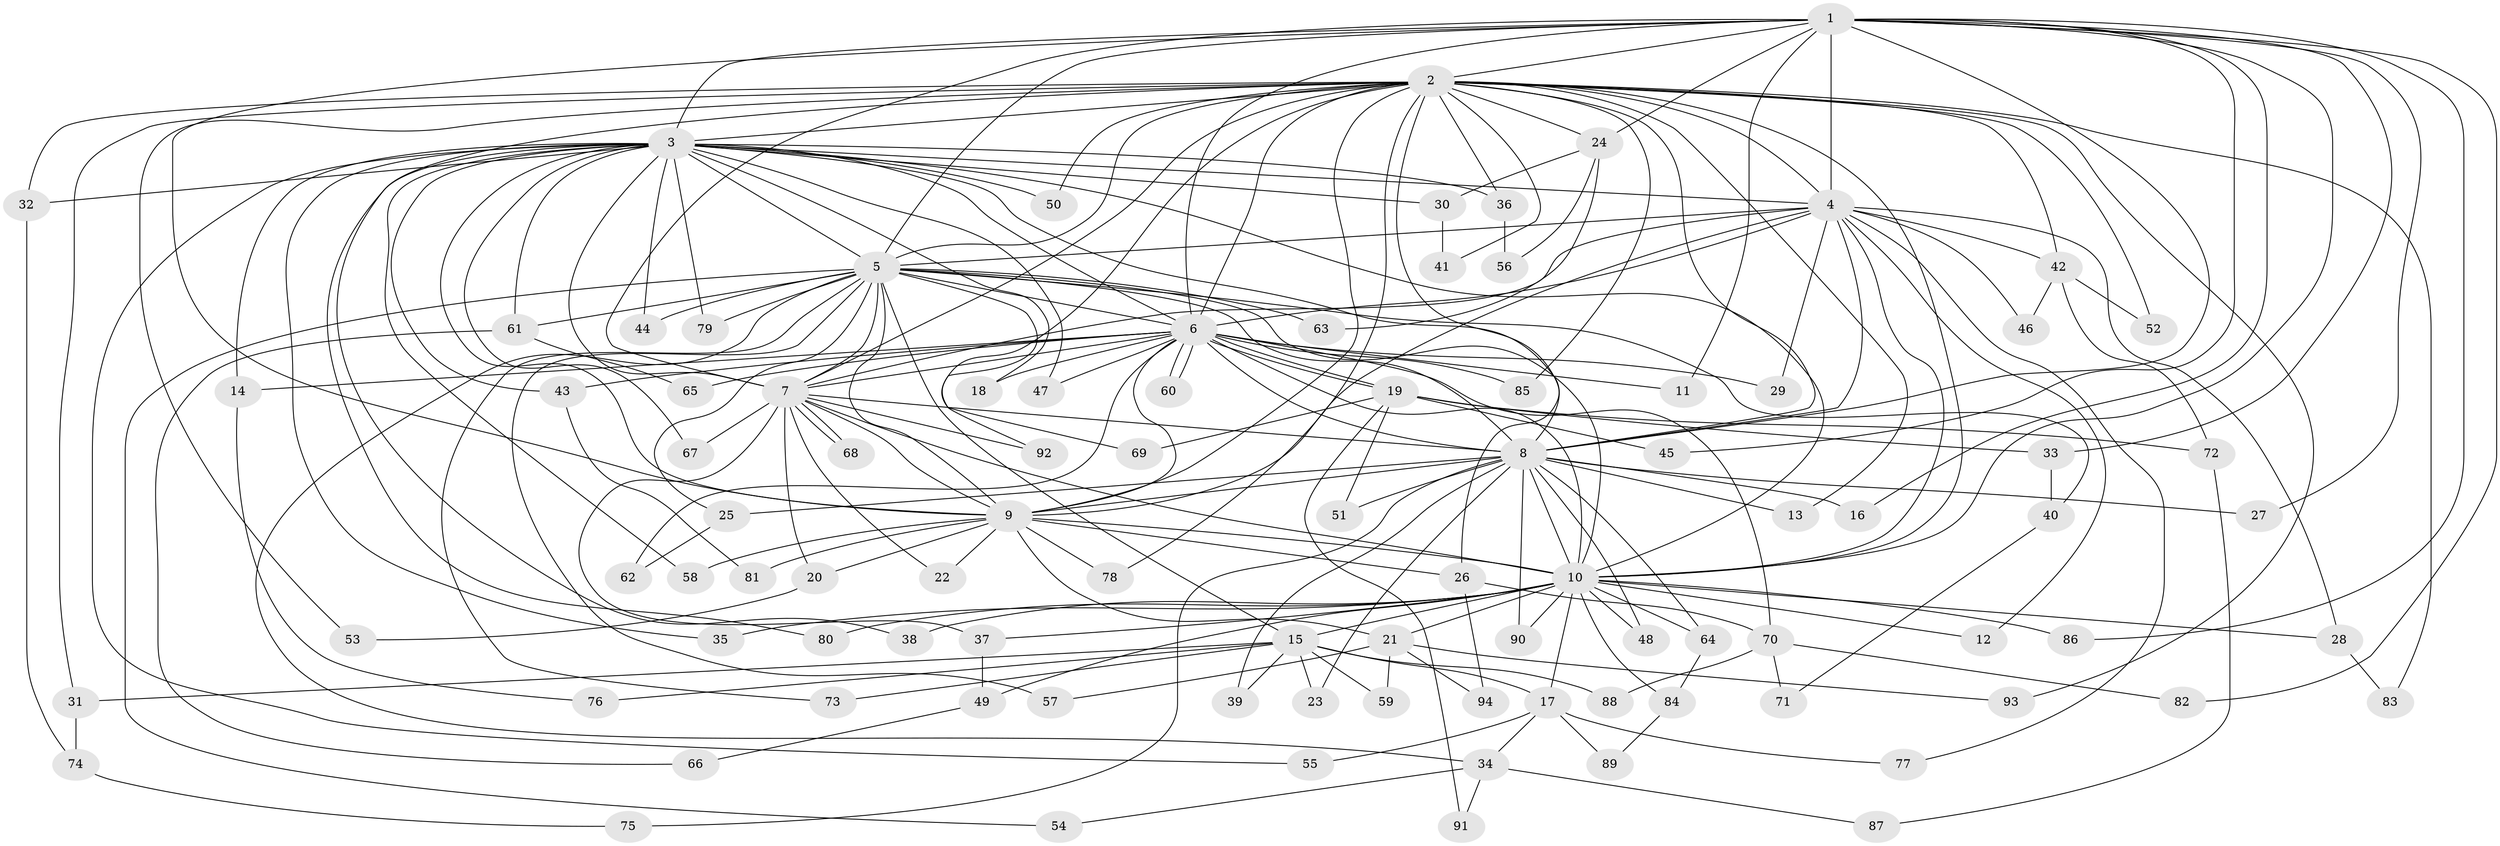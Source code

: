 // Generated by graph-tools (version 1.1) at 2025/35/03/09/25 02:35:00]
// undirected, 94 vertices, 213 edges
graph export_dot {
graph [start="1"]
  node [color=gray90,style=filled];
  1;
  2;
  3;
  4;
  5;
  6;
  7;
  8;
  9;
  10;
  11;
  12;
  13;
  14;
  15;
  16;
  17;
  18;
  19;
  20;
  21;
  22;
  23;
  24;
  25;
  26;
  27;
  28;
  29;
  30;
  31;
  32;
  33;
  34;
  35;
  36;
  37;
  38;
  39;
  40;
  41;
  42;
  43;
  44;
  45;
  46;
  47;
  48;
  49;
  50;
  51;
  52;
  53;
  54;
  55;
  56;
  57;
  58;
  59;
  60;
  61;
  62;
  63;
  64;
  65;
  66;
  67;
  68;
  69;
  70;
  71;
  72;
  73;
  74;
  75;
  76;
  77;
  78;
  79;
  80;
  81;
  82;
  83;
  84;
  85;
  86;
  87;
  88;
  89;
  90;
  91;
  92;
  93;
  94;
  1 -- 2;
  1 -- 3;
  1 -- 4;
  1 -- 5;
  1 -- 6;
  1 -- 7;
  1 -- 8;
  1 -- 9;
  1 -- 10;
  1 -- 11;
  1 -- 16;
  1 -- 24;
  1 -- 27;
  1 -- 33;
  1 -- 45;
  1 -- 82;
  1 -- 86;
  2 -- 3;
  2 -- 4;
  2 -- 5;
  2 -- 6;
  2 -- 7;
  2 -- 8;
  2 -- 9;
  2 -- 10;
  2 -- 13;
  2 -- 24;
  2 -- 26;
  2 -- 31;
  2 -- 32;
  2 -- 36;
  2 -- 38;
  2 -- 41;
  2 -- 42;
  2 -- 50;
  2 -- 52;
  2 -- 53;
  2 -- 78;
  2 -- 83;
  2 -- 85;
  2 -- 92;
  2 -- 93;
  3 -- 4;
  3 -- 5;
  3 -- 6;
  3 -- 7;
  3 -- 8;
  3 -- 9;
  3 -- 10;
  3 -- 14;
  3 -- 18;
  3 -- 30;
  3 -- 32;
  3 -- 35;
  3 -- 36;
  3 -- 43;
  3 -- 44;
  3 -- 47;
  3 -- 50;
  3 -- 55;
  3 -- 58;
  3 -- 61;
  3 -- 67;
  3 -- 79;
  3 -- 80;
  4 -- 5;
  4 -- 6;
  4 -- 7;
  4 -- 8;
  4 -- 9;
  4 -- 10;
  4 -- 12;
  4 -- 28;
  4 -- 29;
  4 -- 42;
  4 -- 46;
  4 -- 77;
  5 -- 6;
  5 -- 7;
  5 -- 8;
  5 -- 9;
  5 -- 10;
  5 -- 15;
  5 -- 25;
  5 -- 34;
  5 -- 40;
  5 -- 44;
  5 -- 54;
  5 -- 57;
  5 -- 61;
  5 -- 63;
  5 -- 69;
  5 -- 73;
  5 -- 79;
  6 -- 7;
  6 -- 8;
  6 -- 9;
  6 -- 10;
  6 -- 11;
  6 -- 14;
  6 -- 18;
  6 -- 19;
  6 -- 19;
  6 -- 29;
  6 -- 43;
  6 -- 47;
  6 -- 60;
  6 -- 60;
  6 -- 62;
  6 -- 65;
  6 -- 70;
  6 -- 85;
  7 -- 8;
  7 -- 9;
  7 -- 10;
  7 -- 20;
  7 -- 22;
  7 -- 37;
  7 -- 67;
  7 -- 68;
  7 -- 68;
  7 -- 92;
  8 -- 9;
  8 -- 10;
  8 -- 13;
  8 -- 16;
  8 -- 23;
  8 -- 25;
  8 -- 27;
  8 -- 39;
  8 -- 48;
  8 -- 51;
  8 -- 64;
  8 -- 75;
  8 -- 90;
  9 -- 10;
  9 -- 20;
  9 -- 21;
  9 -- 22;
  9 -- 26;
  9 -- 58;
  9 -- 78;
  9 -- 81;
  10 -- 12;
  10 -- 15;
  10 -- 17;
  10 -- 21;
  10 -- 28;
  10 -- 35;
  10 -- 37;
  10 -- 38;
  10 -- 48;
  10 -- 49;
  10 -- 64;
  10 -- 80;
  10 -- 84;
  10 -- 86;
  10 -- 90;
  14 -- 76;
  15 -- 17;
  15 -- 23;
  15 -- 31;
  15 -- 39;
  15 -- 59;
  15 -- 73;
  15 -- 76;
  15 -- 88;
  17 -- 34;
  17 -- 55;
  17 -- 77;
  17 -- 89;
  19 -- 33;
  19 -- 45;
  19 -- 51;
  19 -- 69;
  19 -- 72;
  19 -- 91;
  20 -- 53;
  21 -- 57;
  21 -- 59;
  21 -- 93;
  21 -- 94;
  24 -- 30;
  24 -- 56;
  24 -- 63;
  25 -- 62;
  26 -- 70;
  26 -- 94;
  28 -- 83;
  30 -- 41;
  31 -- 74;
  32 -- 74;
  33 -- 40;
  34 -- 54;
  34 -- 87;
  34 -- 91;
  36 -- 56;
  37 -- 49;
  40 -- 71;
  42 -- 46;
  42 -- 52;
  42 -- 72;
  43 -- 81;
  49 -- 66;
  61 -- 65;
  61 -- 66;
  64 -- 84;
  70 -- 71;
  70 -- 82;
  70 -- 88;
  72 -- 87;
  74 -- 75;
  84 -- 89;
}
